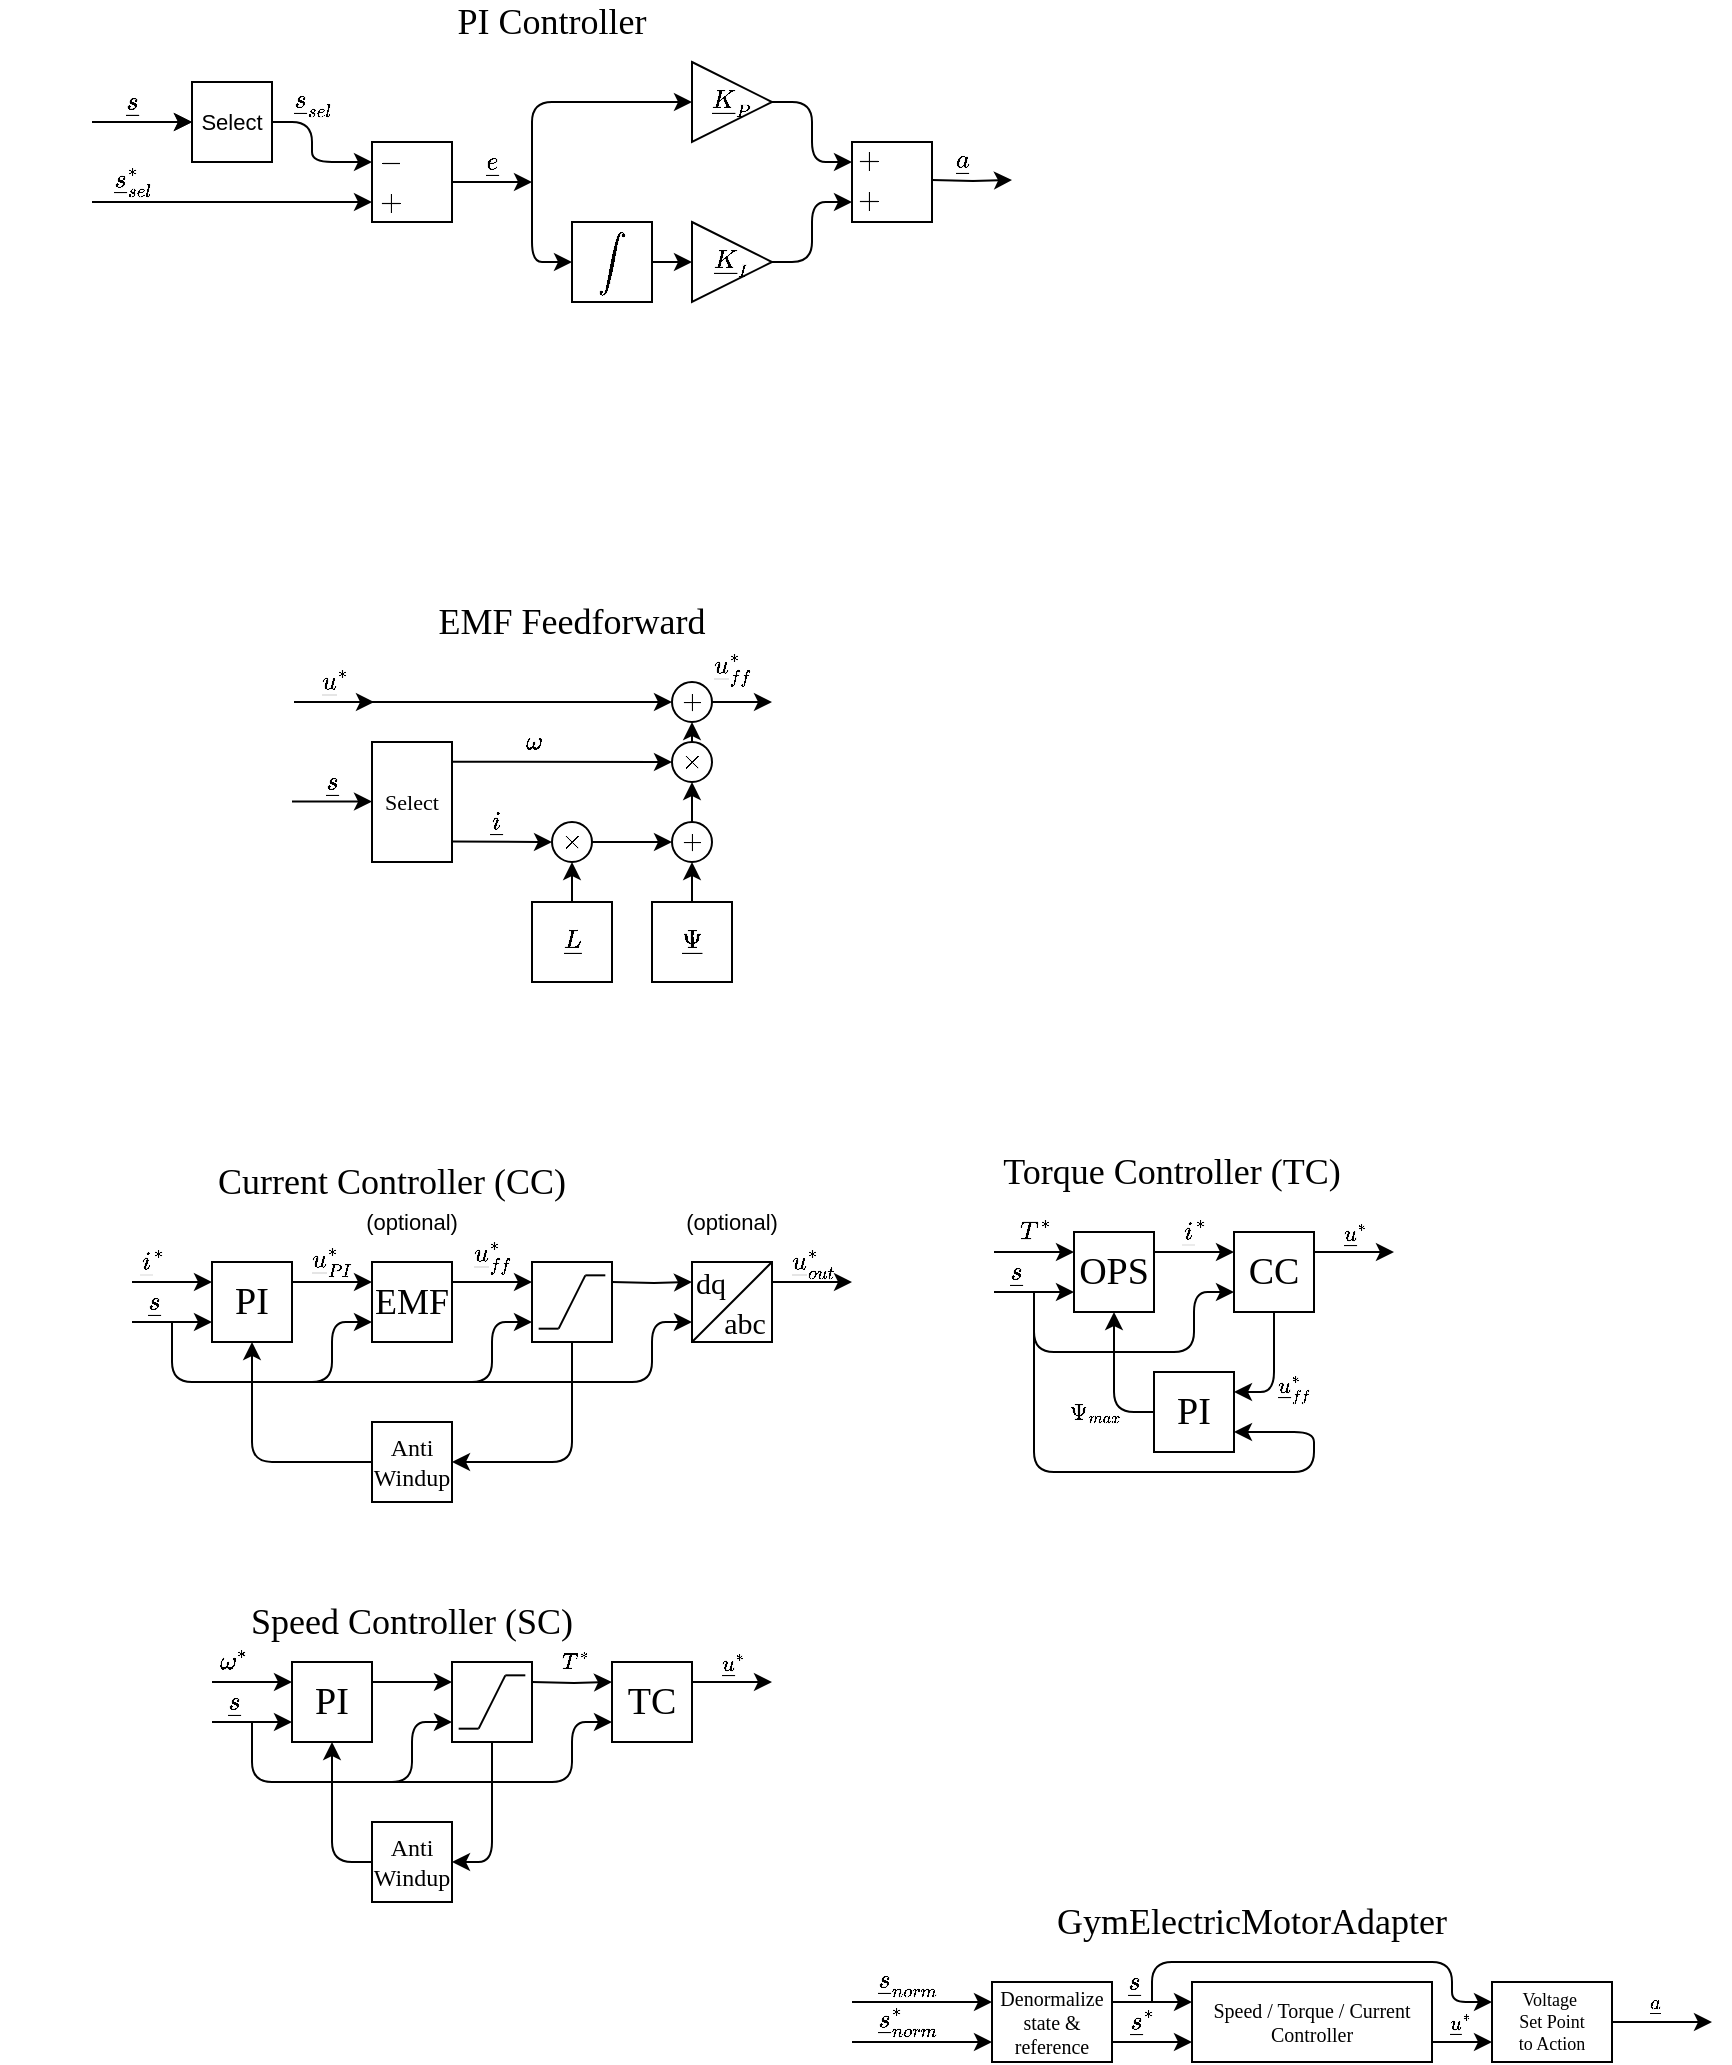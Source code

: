 <mxfile version="14.9.6" type="device"><diagram id="6Mgs3Ru2CiZi36AC6PC4" name="Page-1"><mxGraphModel dx="1422" dy="822" grid="1" gridSize="10" guides="1" tooltips="1" connect="1" arrows="1" fold="1" page="1" pageScale="1" pageWidth="827" pageHeight="1169" math="1" shadow="0"><root><mxCell id="0"/><mxCell id="1" parent="0"/><mxCell id="leLR0lsyhlYbRYOuo3cW-2" value="&lt;div&gt;$$\underline{s}^*_{sel}$$&lt;/div&gt;" style="endArrow=classic;html=1;fontStyle=3;labelBackgroundColor=none;entryX=0;entryY=0.75;entryDx=0;entryDy=0;" parent="1" target="leLR0lsyhlYbRYOuo3cW-4" edge="1"><mxGeometry x="-0.714" y="10" width="50" height="50" relative="1" as="geometry"><mxPoint x="60" y="110" as="sourcePoint"/><mxPoint x="200" y="112" as="targetPoint"/><mxPoint as="offset"/></mxGeometry></mxCell><mxCell id="leLR0lsyhlYbRYOuo3cW-3" value="&lt;div&gt;$$\underline{s}_{sel}$$&lt;/div&gt;" style="endArrow=classic;html=1;fontStyle=0;labelBackgroundColor=none;exitX=1;exitY=0.5;exitDx=0;exitDy=0;entryX=0;entryY=0.25;entryDx=0;entryDy=0;" parent="1" source="leLR0lsyhlYbRYOuo3cW-85" target="leLR0lsyhlYbRYOuo3cW-4" edge="1"><mxGeometry x="-0.429" y="-10" width="50" height="50" relative="1" as="geometry"><mxPoint x="160" y="87" as="sourcePoint"/><mxPoint x="200" y="87" as="targetPoint"/><Array as="points"><mxPoint x="170" y="70"/><mxPoint x="170" y="90"/></Array><mxPoint x="10" y="-10" as="offset"/></mxGeometry></mxCell><mxCell id="leLR0lsyhlYbRYOuo3cW-4" value="" style="rounded=0;whiteSpace=wrap;html=1;" parent="1" vertex="1"><mxGeometry x="200" y="80" width="40" height="40" as="geometry"/></mxCell><mxCell id="leLR0lsyhlYbRYOuo3cW-5" value="$$-$$" style="text;html=1;strokeColor=none;fillColor=none;align=center;verticalAlign=middle;whiteSpace=wrap;rounded=0;" parent="1" vertex="1"><mxGeometry x="190" y="80" width="40" height="20" as="geometry"/></mxCell><mxCell id="leLR0lsyhlYbRYOuo3cW-6" value="$$+$$" style="text;html=1;strokeColor=none;fillColor=none;align=center;verticalAlign=middle;whiteSpace=wrap;rounded=0;" parent="1" vertex="1"><mxGeometry x="190" y="100" width="40" height="20" as="geometry"/></mxCell><mxCell id="leLR0lsyhlYbRYOuo3cW-8" value="$$\underline{e}$$" style="endArrow=classic;html=1;exitX=1;exitY=0.5;exitDx=0;exitDy=0;fontStyle=1;labelBackgroundColor=none;" parent="1" source="leLR0lsyhlYbRYOuo3cW-4" edge="1"><mxGeometry y="10" width="50" height="50" relative="1" as="geometry"><mxPoint x="260" y="110" as="sourcePoint"/><mxPoint x="280" y="100" as="targetPoint"/><mxPoint as="offset"/></mxGeometry></mxCell><mxCell id="leLR0lsyhlYbRYOuo3cW-9" value="" style="endArrow=classic;html=1;" parent="1" edge="1"><mxGeometry width="50" height="50" relative="1" as="geometry"><mxPoint x="280" y="100" as="sourcePoint"/><mxPoint x="360" y="60" as="targetPoint"/><Array as="points"><mxPoint x="280" y="60"/></Array></mxGeometry></mxCell><mxCell id="leLR0lsyhlYbRYOuo3cW-10" value="" style="endArrow=classic;html=1;" parent="1" edge="1"><mxGeometry width="50" height="50" relative="1" as="geometry"><mxPoint x="280" y="100" as="sourcePoint"/><mxPoint x="300" y="140" as="targetPoint"/><Array as="points"><mxPoint x="280" y="140"/><mxPoint x="290" y="140"/><mxPoint x="300" y="140"/></Array></mxGeometry></mxCell><mxCell id="leLR0lsyhlYbRYOuo3cW-20" style="edgeStyle=orthogonalEdgeStyle;rounded=0;orthogonalLoop=1;jettySize=auto;html=1;exitX=1;exitY=0.5;exitDx=0;exitDy=0;entryX=0;entryY=0.5;entryDx=0;entryDy=0;" parent="1" source="leLR0lsyhlYbRYOuo3cW-12" edge="1"><mxGeometry relative="1" as="geometry"><mxPoint x="360" y="140" as="targetPoint"/></mxGeometry></mxCell><mxCell id="leLR0lsyhlYbRYOuo3cW-12" value="$$\int$$" style="rounded=0;whiteSpace=wrap;html=1;" parent="1" vertex="1"><mxGeometry x="300" y="120" width="40" height="40" as="geometry"/></mxCell><mxCell id="leLR0lsyhlYbRYOuo3cW-21" value="" style="rounded=0;whiteSpace=wrap;html=1;" parent="1" vertex="1"><mxGeometry x="440" y="80" width="40" height="40" as="geometry"/></mxCell><mxCell id="leLR0lsyhlYbRYOuo3cW-24" value="$$\underline{K}_P$$" style="triangle;whiteSpace=wrap;html=1;fontSize=11;" parent="1" vertex="1"><mxGeometry x="360" y="40" width="40" height="40" as="geometry"/></mxCell><mxCell id="leLR0lsyhlYbRYOuo3cW-25" value="$$\underline{K}_I$$" style="triangle;whiteSpace=wrap;html=1;fontSize=11;" parent="1" vertex="1"><mxGeometry x="360" y="120" width="40" height="40" as="geometry"/></mxCell><mxCell id="leLR0lsyhlYbRYOuo3cW-26" value="" style="endArrow=classic;html=1;entryX=0;entryY=0.75;entryDx=0;entryDy=0;exitX=1;exitY=0.5;exitDx=0;exitDy=0;" parent="1" source="leLR0lsyhlYbRYOuo3cW-25" target="leLR0lsyhlYbRYOuo3cW-21" edge="1"><mxGeometry width="50" height="50" relative="1" as="geometry"><mxPoint x="410" y="160" as="sourcePoint"/><mxPoint x="430" y="120" as="targetPoint"/><Array as="points"><mxPoint x="420" y="140"/><mxPoint x="420" y="110"/></Array></mxGeometry></mxCell><mxCell id="leLR0lsyhlYbRYOuo3cW-27" value="" style="endArrow=classic;html=1;exitX=1;exitY=0.5;exitDx=0;exitDy=0;entryX=0;entryY=0.25;entryDx=0;entryDy=0;" parent="1" source="leLR0lsyhlYbRYOuo3cW-24" target="leLR0lsyhlYbRYOuo3cW-21" edge="1"><mxGeometry width="50" height="50" relative="1" as="geometry"><mxPoint x="270" y="260" as="sourcePoint"/><mxPoint x="430" y="80" as="targetPoint"/><Array as="points"><mxPoint x="420" y="60"/><mxPoint x="420" y="90"/></Array></mxGeometry></mxCell><mxCell id="leLR0lsyhlYbRYOuo3cW-28" value="$$+$$" style="text;html=1;strokeColor=none;fillColor=none;align=center;verticalAlign=middle;whiteSpace=wrap;rounded=0;" parent="1" vertex="1"><mxGeometry x="429" y="99" width="40" height="20" as="geometry"/></mxCell><mxCell id="leLR0lsyhlYbRYOuo3cW-29" value="$$+$$" style="text;html=1;strokeColor=none;fillColor=none;align=center;verticalAlign=middle;whiteSpace=wrap;rounded=0;" parent="1" vertex="1"><mxGeometry x="429" y="79" width="40" height="20" as="geometry"/></mxCell><mxCell id="leLR0lsyhlYbRYOuo3cW-43" style="edgeStyle=orthogonalEdgeStyle;rounded=0;orthogonalLoop=1;jettySize=auto;html=1;exitX=1;exitY=0.5;exitDx=0;exitDy=0;" parent="1" edge="1"><mxGeometry relative="1" as="geometry"><mxPoint x="520" y="99" as="targetPoint"/><mxPoint x="480" y="99" as="sourcePoint"/></mxGeometry></mxCell><mxCell id="leLR0lsyhlYbRYOuo3cW-44" value="$$\underline{a}$$" style="edgeLabel;html=1;align=center;verticalAlign=middle;resizable=0;points=[];labelBackgroundColor=none;" parent="leLR0lsyhlYbRYOuo3cW-43" vertex="1" connectable="0"><mxGeometry x="-0.29" relative="1" as="geometry"><mxPoint y="-11" as="offset"/></mxGeometry></mxCell><mxCell id="leLR0lsyhlYbRYOuo3cW-50" value="$$\underline{u}^*$$" style="endArrow=classic;html=1;fontSize=11;labelBackgroundColor=none;" parent="1" edge="1"><mxGeometry y="10" width="50" height="50" relative="1" as="geometry"><mxPoint x="161" y="360" as="sourcePoint"/><mxPoint x="201" y="360" as="targetPoint"/><mxPoint as="offset"/></mxGeometry></mxCell><mxCell id="leLR0lsyhlYbRYOuo3cW-51" value="" style="endArrow=classic;html=1;fontSize=11;" parent="1" edge="1"><mxGeometry width="50" height="50" relative="1" as="geometry"><mxPoint x="160" y="409.8" as="sourcePoint"/><mxPoint x="200" y="409.8" as="targetPoint"/></mxGeometry></mxCell><mxCell id="leLR0lsyhlYbRYOuo3cW-52" value="$$\underline{s}$$" style="edgeLabel;html=1;align=center;verticalAlign=middle;resizable=0;points=[];fontSize=11;labelBackgroundColor=none;" parent="leLR0lsyhlYbRYOuo3cW-51" vertex="1" connectable="0"><mxGeometry x="-0.517" y="-1" relative="1" as="geometry"><mxPoint x="10" y="-11" as="offset"/></mxGeometry></mxCell><mxCell id="leLR0lsyhlYbRYOuo3cW-54" value="Select" style="rounded=0;whiteSpace=wrap;html=1;fontSize=11;fontFamily=Times New Roman;" parent="1" vertex="1"><mxGeometry x="200" y="380" width="40" height="60" as="geometry"/></mxCell><mxCell id="leLR0lsyhlYbRYOuo3cW-55" value="" style="endArrow=classic;html=1;fontSize=11;exitX=1.011;exitY=0.164;exitDx=0;exitDy=0;exitPerimeter=0;entryX=0;entryY=0.5;entryDx=0;entryDy=0;" parent="1" source="leLR0lsyhlYbRYOuo3cW-54" target="leLR0lsyhlYbRYOuo3cW-59" edge="1"><mxGeometry width="50" height="50" relative="1" as="geometry"><mxPoint x="290" y="420" as="sourcePoint"/><mxPoint x="340" y="390" as="targetPoint"/></mxGeometry></mxCell><mxCell id="leLR0lsyhlYbRYOuo3cW-56" value="$$\omega$$" style="edgeLabel;html=1;align=center;verticalAlign=middle;resizable=0;points=[];fontSize=11;labelBackgroundColor=none;" parent="leLR0lsyhlYbRYOuo3cW-55" vertex="1" connectable="0"><mxGeometry x="-0.433" relative="1" as="geometry"><mxPoint x="9" y="-10" as="offset"/></mxGeometry></mxCell><mxCell id="leLR0lsyhlYbRYOuo3cW-57" value="" style="endArrow=classic;html=1;fontSize=11;exitX=0.999;exitY=0.829;exitDx=0;exitDy=0;exitPerimeter=0;entryX=0;entryY=0.5;entryDx=0;entryDy=0;" parent="1" source="leLR0lsyhlYbRYOuo3cW-54" target="EWs77RRhtIkbZjRrQ9hP-68" edge="1"><mxGeometry width="50" height="50" relative="1" as="geometry"><mxPoint x="270" y="480" as="sourcePoint"/><mxPoint x="280" y="430" as="targetPoint"/></mxGeometry></mxCell><mxCell id="leLR0lsyhlYbRYOuo3cW-58" value="$$\underline{i}$$" style="edgeLabel;html=1;align=center;verticalAlign=middle;resizable=0;points=[];fontSize=11;labelBackgroundColor=none;" parent="leLR0lsyhlYbRYOuo3cW-57" vertex="1" connectable="0"><mxGeometry x="-0.119" y="1" relative="1" as="geometry"><mxPoint y="-9" as="offset"/></mxGeometry></mxCell><mxCell id="leLR0lsyhlYbRYOuo3cW-68" style="edgeStyle=orthogonalEdgeStyle;rounded=0;orthogonalLoop=1;jettySize=auto;html=1;exitX=0.5;exitY=0;exitDx=0;exitDy=0;entryX=0.5;entryY=1;entryDx=0;entryDy=0;fontSize=11;" parent="1" source="leLR0lsyhlYbRYOuo3cW-59" target="leLR0lsyhlYbRYOuo3cW-67" edge="1"><mxGeometry relative="1" as="geometry"/></mxCell><mxCell id="leLR0lsyhlYbRYOuo3cW-59" value="$$\times$$" style="ellipse;whiteSpace=wrap;html=1;aspect=fixed;fontSize=11;" parent="1" vertex="1"><mxGeometry x="350" y="380" width="20" height="20" as="geometry"/></mxCell><mxCell id="leLR0lsyhlYbRYOuo3cW-62" style="edgeStyle=orthogonalEdgeStyle;rounded=0;orthogonalLoop=1;jettySize=auto;html=1;exitX=1;exitY=0.5;exitDx=0;exitDy=0;entryX=0;entryY=0.5;entryDx=0;entryDy=0;fontSize=11;" parent="1" source="EWs77RRhtIkbZjRrQ9hP-68" target="leLR0lsyhlYbRYOuo3cW-61" edge="1"><mxGeometry relative="1" as="geometry"><mxPoint x="320" y="430" as="sourcePoint"/></mxGeometry></mxCell><mxCell id="leLR0lsyhlYbRYOuo3cW-65" style="edgeStyle=orthogonalEdgeStyle;rounded=0;orthogonalLoop=1;jettySize=auto;html=1;exitX=0.5;exitY=0;exitDx=0;exitDy=0;entryX=0.5;entryY=1;entryDx=0;entryDy=0;fontSize=11;" parent="1" source="leLR0lsyhlYbRYOuo3cW-61" target="leLR0lsyhlYbRYOuo3cW-59" edge="1"><mxGeometry relative="1" as="geometry"/></mxCell><mxCell id="leLR0lsyhlYbRYOuo3cW-61" value="$$+$$" style="ellipse;whiteSpace=wrap;html=1;aspect=fixed;fontSize=11;" parent="1" vertex="1"><mxGeometry x="350" y="420" width="20" height="20" as="geometry"/></mxCell><mxCell id="leLR0lsyhlYbRYOuo3cW-64" style="edgeStyle=orthogonalEdgeStyle;rounded=0;orthogonalLoop=1;jettySize=auto;html=1;exitX=0.5;exitY=0;exitDx=0;exitDy=0;entryX=0.5;entryY=1;entryDx=0;entryDy=0;fontSize=11;" parent="1" source="leLR0lsyhlYbRYOuo3cW-63" target="leLR0lsyhlYbRYOuo3cW-61" edge="1"><mxGeometry relative="1" as="geometry"/></mxCell><mxCell id="leLR0lsyhlYbRYOuo3cW-63" value="$$\underline{\Psi}$$" style="rounded=0;whiteSpace=wrap;html=1;fontSize=11;" parent="1" vertex="1"><mxGeometry x="340" y="460" width="40" height="40" as="geometry"/></mxCell><mxCell id="leLR0lsyhlYbRYOuo3cW-66" value="" style="endArrow=classic;html=1;fontSize=11;" parent="1" edge="1"><mxGeometry width="50" height="50" relative="1" as="geometry"><mxPoint x="200" y="360" as="sourcePoint"/><mxPoint x="350" y="360" as="targetPoint"/></mxGeometry></mxCell><mxCell id="leLR0lsyhlYbRYOuo3cW-67" value="$$+$$" style="ellipse;whiteSpace=wrap;html=1;aspect=fixed;fontSize=11;" parent="1" vertex="1"><mxGeometry x="350" y="350" width="20" height="20" as="geometry"/></mxCell><mxCell id="leLR0lsyhlYbRYOuo3cW-84" value="&#10;$$\underline{u}^*_{ff}$$&#10;&#10;" style="edgeStyle=orthogonalEdgeStyle;rounded=0;orthogonalLoop=1;jettySize=auto;html=1;exitX=1;exitY=0.5;exitDx=0;exitDy=0;fontSize=11;labelBackgroundColor=none;" parent="1" source="leLR0lsyhlYbRYOuo3cW-67" edge="1"><mxGeometry x="-0.333" y="10" relative="1" as="geometry"><mxPoint x="400" y="360" as="targetPoint"/><mxPoint as="offset"/><mxPoint x="440" y="360" as="sourcePoint"/></mxGeometry></mxCell><mxCell id="leLR0lsyhlYbRYOuo3cW-85" value="Select" style="rounded=0;whiteSpace=wrap;html=1;labelBackgroundColor=none;fontSize=11;" parent="1" vertex="1"><mxGeometry x="110" y="50" width="40" height="40" as="geometry"/></mxCell><mxCell id="leLR0lsyhlYbRYOuo3cW-86" value="" style="endArrow=classic;html=1;labelBackgroundColor=none;fontSize=11;entryX=0;entryY=0.5;entryDx=0;entryDy=0;" parent="1" target="leLR0lsyhlYbRYOuo3cW-85" edge="1"><mxGeometry width="50" height="50" relative="1" as="geometry"><mxPoint x="60" y="70" as="sourcePoint"/><mxPoint x="100" y="80" as="targetPoint"/></mxGeometry></mxCell><mxCell id="leLR0lsyhlYbRYOuo3cW-88" value="$$\underline{s}$$" style="edgeLabel;html=1;align=center;verticalAlign=middle;resizable=0;points=[];fontSize=11;labelBackgroundColor=none;" parent="leLR0lsyhlYbRYOuo3cW-86" vertex="1" connectable="0"><mxGeometry x="-0.196" relative="1" as="geometry"><mxPoint y="-10" as="offset"/></mxGeometry></mxCell><mxCell id="leLR0lsyhlYbRYOuo3cW-89" value="&lt;font style=&quot;font-size: 19px;&quot; face=&quot;Times New Roman&quot;&gt;PI&lt;/font&gt;" style="rounded=0;whiteSpace=wrap;html=1;labelBackgroundColor=none;fontSize=19;" parent="1" vertex="1"><mxGeometry x="120" y="640" width="40" height="40" as="geometry"/></mxCell><mxCell id="leLR0lsyhlYbRYOuo3cW-90" value="" style="endArrow=classic;html=1;labelBackgroundColor=none;fontSize=11;entryX=0;entryY=0.75;entryDx=0;entryDy=0;" parent="1" target="leLR0lsyhlYbRYOuo3cW-89" edge="1"><mxGeometry width="50" height="50" relative="1" as="geometry"><mxPoint x="80" y="670" as="sourcePoint"/><mxPoint x="80" y="660" as="targetPoint"/></mxGeometry></mxCell><mxCell id="leLR0lsyhlYbRYOuo3cW-91" value="$$\underline{s}$$" style="edgeLabel;html=1;align=center;verticalAlign=middle;resizable=0;points=[];fontSize=11;labelBackgroundColor=none;" parent="leLR0lsyhlYbRYOuo3cW-90" vertex="1" connectable="0"><mxGeometry x="-0.418" relative="1" as="geometry"><mxPoint x="-1" y="-10" as="offset"/></mxGeometry></mxCell><mxCell id="leLR0lsyhlYbRYOuo3cW-92" value="$$\underline{i}^*$$" style="endArrow=classic;html=1;labelBackgroundColor=none;fontSize=11;entryX=0;entryY=0.25;entryDx=0;entryDy=0;" parent="1" edge="1"><mxGeometry x="-0.5" y="10" width="50" height="50" relative="1" as="geometry"><mxPoint x="80" y="650" as="sourcePoint"/><mxPoint x="120" y="650" as="targetPoint"/><mxPoint as="offset"/></mxGeometry></mxCell><mxCell id="leLR0lsyhlYbRYOuo3cW-105" value="$$\underline{u}^*_{ff}$$" style="edgeStyle=orthogonalEdgeStyle;rounded=0;orthogonalLoop=1;jettySize=auto;html=1;exitX=1;exitY=0.25;exitDx=0;exitDy=0;labelBackgroundColor=none;fontSize=11;verticalAlign=middle;spacingBottom=6;" parent="1" source="leLR0lsyhlYbRYOuo3cW-94" edge="1"><mxGeometry y="10" relative="1" as="geometry"><mxPoint as="offset"/><mxPoint x="280" y="650" as="targetPoint"/></mxGeometry></mxCell><mxCell id="leLR0lsyhlYbRYOuo3cW-94" value="&lt;div&gt;&lt;font style=&quot;font-size: 18px&quot; face=&quot;Times New Roman&quot;&gt;EMF&lt;/font&gt;&lt;/div&gt;" style="rounded=0;whiteSpace=wrap;html=1;labelBackgroundColor=none;fontSize=19;" parent="1" vertex="1"><mxGeometry x="200" y="640" width="40" height="40" as="geometry"/></mxCell><mxCell id="leLR0lsyhlYbRYOuo3cW-95" value="" style="endArrow=classic;html=1;labelBackgroundColor=none;fontSize=11;exitX=1;exitY=0.25;exitDx=0;exitDy=0;entryX=0;entryY=0.25;entryDx=0;entryDy=0;" parent="1" source="leLR0lsyhlYbRYOuo3cW-89" target="leLR0lsyhlYbRYOuo3cW-94" edge="1"><mxGeometry width="50" height="50" relative="1" as="geometry"><mxPoint x="160" y="750" as="sourcePoint"/><mxPoint x="210" y="700" as="targetPoint"/></mxGeometry></mxCell><mxCell id="leLR0lsyhlYbRYOuo3cW-96" value="$$\underline{u}^*_{PI}$$" style="edgeLabel;html=1;align=center;verticalAlign=middle;resizable=0;points=[];fontSize=11;labelBackgroundColor=none;" parent="leLR0lsyhlYbRYOuo3cW-95" vertex="1" connectable="0"><mxGeometry x="-0.379" y="-2" relative="1" as="geometry"><mxPoint x="7" y="-12" as="offset"/></mxGeometry></mxCell><mxCell id="leLR0lsyhlYbRYOuo3cW-97" value="" style="endArrow=classic;html=1;labelBackgroundColor=none;fontSize=11;" parent="1" edge="1"><mxGeometry width="50" height="50" relative="1" as="geometry"><mxPoint x="100" y="670" as="sourcePoint"/><mxPoint x="200" y="670" as="targetPoint"/><Array as="points"><mxPoint x="100" y="700"/><mxPoint x="180" y="700"/><mxPoint x="180" y="670"/></Array></mxGeometry></mxCell><mxCell id="leLR0lsyhlYbRYOuo3cW-103" value="" style="group;fontSize=10;" parent="1" vertex="1" connectable="0"><mxGeometry x="360" y="640" width="40" height="40" as="geometry"/></mxCell><mxCell id="leLR0lsyhlYbRYOuo3cW-99" value="" style="rounded=0;whiteSpace=wrap;html=1;labelBackgroundColor=none;fontSize=11;" parent="leLR0lsyhlYbRYOuo3cW-103" vertex="1"><mxGeometry width="40" height="40" as="geometry"/></mxCell><mxCell id="leLR0lsyhlYbRYOuo3cW-100" value="" style="endArrow=none;html=1;labelBackgroundColor=none;fontSize=11;entryX=1;entryY=0;entryDx=0;entryDy=0;exitX=0;exitY=1;exitDx=0;exitDy=0;" parent="leLR0lsyhlYbRYOuo3cW-103" source="leLR0lsyhlYbRYOuo3cW-99" target="leLR0lsyhlYbRYOuo3cW-99" edge="1"><mxGeometry width="50" height="50" relative="1" as="geometry"><mxPoint x="-36.667" y="60" as="sourcePoint"/><mxPoint x="-20" y="43.333" as="targetPoint"/></mxGeometry></mxCell><mxCell id="leLR0lsyhlYbRYOuo3cW-101" value="&lt;font style=&quot;font-size: 15px;&quot; face=&quot;Times New Roman&quot;&gt;dq&lt;/font&gt;" style="text;html=1;strokeColor=none;fillColor=none;align=center;verticalAlign=middle;whiteSpace=wrap;rounded=0;labelBackgroundColor=none;fontSize=15;" parent="leLR0lsyhlYbRYOuo3cW-103" vertex="1"><mxGeometry x="3.333" y="6.667" width="13.333" height="6.667" as="geometry"/></mxCell><mxCell id="leLR0lsyhlYbRYOuo3cW-102" value="&lt;font style=&quot;font-size: 15px;&quot; face=&quot;Times New Roman&quot;&gt;abc&lt;/font&gt;" style="text;html=1;strokeColor=none;fillColor=none;align=center;verticalAlign=middle;whiteSpace=wrap;rounded=0;labelBackgroundColor=none;fontSize=15;" parent="leLR0lsyhlYbRYOuo3cW-103" vertex="1"><mxGeometry x="20" y="26.667" width="13.333" height="6.667" as="geometry"/></mxCell><mxCell id="leLR0lsyhlYbRYOuo3cW-104" value="" style="endArrow=classic;html=1;labelBackgroundColor=none;fontSize=15;" parent="1" edge="1"><mxGeometry width="50" height="50" relative="1" as="geometry"><mxPoint x="170" y="700" as="sourcePoint"/><mxPoint x="280" y="670" as="targetPoint"/><Array as="points"><mxPoint x="260" y="700"/><mxPoint x="260" y="670"/></Array></mxGeometry></mxCell><mxCell id="leLR0lsyhlYbRYOuo3cW-106" value="(optional)" style="text;html=1;strokeColor=none;fillColor=none;align=center;verticalAlign=middle;whiteSpace=wrap;rounded=0;labelBackgroundColor=none;fontSize=11;" parent="1" vertex="1"><mxGeometry x="200" y="610" width="40" height="20" as="geometry"/></mxCell><mxCell id="leLR0lsyhlYbRYOuo3cW-107" value="(optional)" style="text;html=1;strokeColor=none;fillColor=none;align=center;verticalAlign=middle;whiteSpace=wrap;rounded=0;labelBackgroundColor=none;fontSize=11;" parent="1" vertex="1"><mxGeometry x="360" y="610" width="40" height="20" as="geometry"/></mxCell><mxCell id="leLR0lsyhlYbRYOuo3cW-109" value="$$\underline{u}^*_{out}$$" style="edgeStyle=orthogonalEdgeStyle;rounded=0;orthogonalLoop=1;jettySize=auto;html=1;exitX=1;exitY=0.25;exitDx=0;exitDy=0;labelBackgroundColor=none;fontSize=11;" parent="1" source="leLR0lsyhlYbRYOuo3cW-99" edge="1"><mxGeometry x="0.005" y="10" relative="1" as="geometry"><mxPoint x="440" y="650" as="targetPoint"/><mxPoint as="offset"/></mxGeometry></mxCell><mxCell id="O7JT23VNYmGVTCeWNoMo-7" value="$$\underline{i}^*$$" style="edgeStyle=orthogonalEdgeStyle;rounded=0;orthogonalLoop=1;jettySize=auto;html=1;exitX=1;exitY=0.25;exitDx=0;exitDy=0;entryX=0;entryY=0.25;entryDx=0;entryDy=0;labelBackgroundColor=none;" parent="1" source="O7JT23VNYmGVTCeWNoMo-1" target="O7JT23VNYmGVTCeWNoMo-5" edge="1"><mxGeometry y="10" relative="1" as="geometry"><mxPoint as="offset"/></mxGeometry></mxCell><mxCell id="O7JT23VNYmGVTCeWNoMo-1" value="&lt;font face=&quot;Times New Roman&quot;&gt;OPS&lt;/font&gt;" style="rounded=0;whiteSpace=wrap;html=1;labelBackgroundColor=none;fontSize=19;" parent="1" vertex="1"><mxGeometry x="551" y="625" width="40" height="40" as="geometry"/></mxCell><mxCell id="O7JT23VNYmGVTCeWNoMo-2" value="$$T^*$$" style="endArrow=classic;html=1;labelBackgroundColor=none;" parent="1" edge="1"><mxGeometry y="10" width="50" height="50" relative="1" as="geometry"><mxPoint x="511" y="635" as="sourcePoint"/><mxPoint x="551" y="635" as="targetPoint"/><mxPoint as="offset"/></mxGeometry></mxCell><mxCell id="O7JT23VNYmGVTCeWNoMo-3" value="" style="endArrow=classic;html=1;labelBackgroundColor=none;fontSize=11;entryX=0;entryY=0.75;entryDx=0;entryDy=0;" parent="1" edge="1"><mxGeometry width="50" height="50" relative="1" as="geometry"><mxPoint x="511" y="655" as="sourcePoint"/><mxPoint x="551" y="655" as="targetPoint"/></mxGeometry></mxCell><mxCell id="O7JT23VNYmGVTCeWNoMo-4" value="$$\underline{s}$$" style="edgeLabel;html=1;align=center;verticalAlign=middle;resizable=0;points=[];fontSize=11;labelBackgroundColor=none;" parent="O7JT23VNYmGVTCeWNoMo-3" vertex="1" connectable="0"><mxGeometry x="-0.418" relative="1" as="geometry"><mxPoint x="-1" y="-10" as="offset"/></mxGeometry></mxCell><mxCell id="O7JT23VNYmGVTCeWNoMo-8" value="$$\underline{u}^*$$" style="edgeStyle=orthogonalEdgeStyle;rounded=0;orthogonalLoop=1;jettySize=auto;html=1;exitX=1;exitY=0.25;exitDx=0;exitDy=0;labelBackgroundColor=none;fontFamily=Times New Roman;fontSize=11;" parent="1" source="O7JT23VNYmGVTCeWNoMo-5" edge="1"><mxGeometry y="10" relative="1" as="geometry"><mxPoint x="711" y="635" as="targetPoint"/><mxPoint as="offset"/></mxGeometry></mxCell><mxCell id="O7JT23VNYmGVTCeWNoMo-5" value="CC" style="rounded=0;whiteSpace=wrap;html=1;fontFamily=Times New Roman;fontSize=19;" parent="1" vertex="1"><mxGeometry x="631" y="625" width="40" height="40" as="geometry"/></mxCell><mxCell id="O7JT23VNYmGVTCeWNoMo-6" value="" style="endArrow=classic;html=1;labelBackgroundColor=none;entryX=0;entryY=0.75;entryDx=0;entryDy=0;" parent="1" target="O7JT23VNYmGVTCeWNoMo-5" edge="1"><mxGeometry width="50" height="50" relative="1" as="geometry"><mxPoint x="531" y="655" as="sourcePoint"/><mxPoint x="521" y="785" as="targetPoint"/><Array as="points"><mxPoint x="531" y="685"/><mxPoint x="611" y="685"/><mxPoint x="611" y="655"/></Array></mxGeometry></mxCell><mxCell id="O7JT23VNYmGVTCeWNoMo-9" value="PI" style="rounded=0;whiteSpace=wrap;html=1;fontFamily=Times New Roman;fontSize=19;" parent="1" vertex="1"><mxGeometry x="591" y="695" width="40" height="40" as="geometry"/></mxCell><mxCell id="O7JT23VNYmGVTCeWNoMo-11" value="$$\underline{u}^*_{ff}$$" style="endArrow=classic;html=1;labelBackgroundColor=none;fontFamily=Times New Roman;fontSize=11;entryX=1;entryY=0.25;entryDx=0;entryDy=0;exitX=0.5;exitY=1;exitDx=0;exitDy=0;" parent="1" source="O7JT23VNYmGVTCeWNoMo-5" target="O7JT23VNYmGVTCeWNoMo-9" edge="1"><mxGeometry x="0.25" y="10" width="50" height="50" relative="1" as="geometry"><mxPoint x="581" y="755" as="sourcePoint"/><mxPoint x="631" y="705" as="targetPoint"/><Array as="points"><mxPoint x="651" y="705"/></Array><mxPoint as="offset"/></mxGeometry></mxCell><mxCell id="O7JT23VNYmGVTCeWNoMo-12" value="$$\Psi_{max}$$" style="endArrow=classic;html=1;labelBackgroundColor=none;fontFamily=Times New Roman;fontSize=11;exitX=0;exitY=0.5;exitDx=0;exitDy=0;entryX=0.5;entryY=1;entryDx=0;entryDy=0;" parent="1" source="O7JT23VNYmGVTCeWNoMo-9" target="O7JT23VNYmGVTCeWNoMo-1" edge="1"><mxGeometry x="-0.429" y="10" width="50" height="50" relative="1" as="geometry"><mxPoint x="491" y="605" as="sourcePoint"/><mxPoint x="541" y="555" as="targetPoint"/><Array as="points"><mxPoint x="571" y="715"/></Array><mxPoint as="offset"/></mxGeometry></mxCell><mxCell id="O7JT23VNYmGVTCeWNoMo-13" value="" style="endArrow=classic;html=1;labelBackgroundColor=none;fontFamily=Times New Roman;fontSize=19;entryX=1;entryY=0.75;entryDx=0;entryDy=0;" parent="1" target="O7JT23VNYmGVTCeWNoMo-9" edge="1"><mxGeometry width="50" height="50" relative="1" as="geometry"><mxPoint x="531" y="675" as="sourcePoint"/><mxPoint x="681" y="707" as="targetPoint"/><Array as="points"><mxPoint x="531" y="745"/><mxPoint x="671" y="745"/><mxPoint x="671" y="725"/></Array></mxGeometry></mxCell><mxCell id="O7JT23VNYmGVTCeWNoMo-22" value="$$T^*$$" style="edgeStyle=orthogonalEdgeStyle;rounded=0;orthogonalLoop=1;jettySize=auto;html=1;exitX=1;exitY=0.25;exitDx=0;exitDy=0;entryX=0;entryY=0.25;entryDx=0;entryDy=0;labelBackgroundColor=none;fontFamily=Times New Roman;fontSize=11;" parent="1" target="O7JT23VNYmGVTCeWNoMo-21" edge="1"><mxGeometry y="10" relative="1" as="geometry"><mxPoint as="offset"/><mxPoint x="280" y="850" as="sourcePoint"/></mxGeometry></mxCell><mxCell id="DpK3k95sqhHJHEVYvenA-26" style="edgeStyle=orthogonalEdgeStyle;rounded=0;orthogonalLoop=1;jettySize=auto;html=1;exitX=1;exitY=0.25;exitDx=0;exitDy=0;entryX=0;entryY=0.25;entryDx=0;entryDy=0;fontFamily=Times New Roman;fontSize=12;" parent="1" source="O7JT23VNYmGVTCeWNoMo-15" target="DpK3k95sqhHJHEVYvenA-19" edge="1"><mxGeometry relative="1" as="geometry"/></mxCell><mxCell id="O7JT23VNYmGVTCeWNoMo-15" value="&lt;font style=&quot;font-size: 19px;&quot; face=&quot;Times New Roman&quot;&gt;PI&lt;/font&gt;" style="rounded=0;whiteSpace=wrap;html=1;labelBackgroundColor=none;fontSize=19;" parent="1" vertex="1"><mxGeometry x="160" y="840" width="40" height="40" as="geometry"/></mxCell><mxCell id="O7JT23VNYmGVTCeWNoMo-16" value="$$\omega^*$$" style="endArrow=classic;html=1;labelBackgroundColor=none;fontSize=11;entryX=0;entryY=0.25;entryDx=0;entryDy=0;" parent="1" target="O7JT23VNYmGVTCeWNoMo-15" edge="1"><mxGeometry x="-0.5" y="10" width="50" height="50" relative="1" as="geometry"><mxPoint x="120" y="850" as="sourcePoint"/><mxPoint x="130" y="700" as="targetPoint"/><mxPoint as="offset"/></mxGeometry></mxCell><mxCell id="O7JT23VNYmGVTCeWNoMo-18" value="" style="endArrow=classic;html=1;labelBackgroundColor=none;fontSize=11;entryX=0;entryY=0.75;entryDx=0;entryDy=0;" parent="1" target="O7JT23VNYmGVTCeWNoMo-15" edge="1"><mxGeometry width="50" height="50" relative="1" as="geometry"><mxPoint x="120" y="870" as="sourcePoint"/><mxPoint x="150" y="880" as="targetPoint"/></mxGeometry></mxCell><mxCell id="O7JT23VNYmGVTCeWNoMo-19" value="$$\underline{s}$$" style="edgeLabel;html=1;align=center;verticalAlign=middle;resizable=0;points=[];fontSize=11;labelBackgroundColor=none;" parent="O7JT23VNYmGVTCeWNoMo-18" vertex="1" connectable="0"><mxGeometry x="-0.418" relative="1" as="geometry"><mxPoint x="-1" y="-10" as="offset"/></mxGeometry></mxCell><mxCell id="O7JT23VNYmGVTCeWNoMo-21" value="TC" style="rounded=0;whiteSpace=wrap;html=1;labelBackgroundColor=none;fontSize=19;fontFamily=Times New Roman;" parent="1" vertex="1"><mxGeometry x="320" y="840" width="40" height="40" as="geometry"/></mxCell><mxCell id="O7JT23VNYmGVTCeWNoMo-23" value="" style="endArrow=classic;html=1;labelBackgroundColor=none;fontFamily=Times New Roman;fontSize=11;entryX=0;entryY=0.75;entryDx=0;entryDy=0;" parent="1" target="O7JT23VNYmGVTCeWNoMo-21" edge="1"><mxGeometry width="50" height="50" relative="1" as="geometry"><mxPoint x="140" y="870" as="sourcePoint"/><mxPoint x="220" y="910" as="targetPoint"/><Array as="points"><mxPoint x="140" y="900"/><mxPoint x="300" y="900"/><mxPoint x="300" y="870"/></Array></mxGeometry></mxCell><mxCell id="O7JT23VNYmGVTCeWNoMo-24" value="$$\underline{u}^*$$" style="edgeStyle=orthogonalEdgeStyle;rounded=0;orthogonalLoop=1;jettySize=auto;html=1;labelBackgroundColor=none;fontFamily=Times New Roman;fontSize=11;exitX=1;exitY=0.25;exitDx=0;exitDy=0;" parent="1" source="O7JT23VNYmGVTCeWNoMo-21" edge="1"><mxGeometry y="10" relative="1" as="geometry"><mxPoint x="400" y="850" as="targetPoint"/><mxPoint x="460" y="840" as="sourcePoint"/><mxPoint as="offset"/></mxGeometry></mxCell><mxCell id="EWs77RRhtIkbZjRrQ9hP-21" value="&lt;div style=&quot;font-size: 10px;&quot;&gt;Denormalize&lt;/div&gt;&lt;div style=&quot;font-size: 10px;&quot;&gt;state &amp;amp;&lt;/div&gt;&lt;div style=&quot;font-size: 10px;&quot;&gt; reference&lt;br style=&quot;font-size: 10px;&quot;&gt;&lt;/div&gt;" style="rounded=0;whiteSpace=wrap;html=1;labelBackgroundColor=none;fontFamily=Times New Roman;fontSize=10;align=center;verticalAlign=middle;" parent="1" vertex="1"><mxGeometry x="510" y="1000" width="60" height="40" as="geometry"/></mxCell><mxCell id="EWs77RRhtIkbZjRrQ9hP-33" style="edgeStyle=orthogonalEdgeStyle;rounded=0;orthogonalLoop=1;jettySize=auto;html=1;exitX=1;exitY=0.5;exitDx=0;exitDy=0;fontFamily=Times New Roman;fontSize=10;" parent="1" source="EWs77RRhtIkbZjRrQ9hP-22" edge="1"><mxGeometry relative="1" as="geometry"><mxPoint x="870" y="1020" as="targetPoint"/></mxGeometry></mxCell><mxCell id="EWs77RRhtIkbZjRrQ9hP-58" value="$$\underline{a}$$" style="edgeLabel;html=1;align=center;verticalAlign=middle;resizable=0;points=[];fontSize=10;fontFamily=Times New Roman;labelBackgroundColor=none;" parent="EWs77RRhtIkbZjRrQ9hP-33" vertex="1" connectable="0"><mxGeometry x="-0.296" relative="1" as="geometry"><mxPoint x="3" y="-10" as="offset"/></mxGeometry></mxCell><mxCell id="EWs77RRhtIkbZjRrQ9hP-22" value="&lt;div style=&quot;font-size: 9px&quot;&gt;Voltage&amp;nbsp;&lt;/div&gt;&lt;div style=&quot;font-size: 9px&quot;&gt;Set Point&lt;br style=&quot;font-size: 9px&quot;&gt;&lt;/div&gt;&lt;div style=&quot;font-size: 9px&quot;&gt; to Action&lt;br style=&quot;font-size: 9px&quot;&gt;&lt;/div&gt;" style="rounded=0;whiteSpace=wrap;html=1;labelBackgroundColor=none;fontFamily=Times New Roman;fontSize=9;align=center;verticalAlign=middle;" parent="1" vertex="1"><mxGeometry x="760" y="1000" width="60" height="40" as="geometry"/></mxCell><mxCell id="EWs77RRhtIkbZjRrQ9hP-39" value="" style="endArrow=classic;html=1;labelBackgroundColor=none;fontSize=11;entryX=0;entryY=0.5;entryDx=0;entryDy=0;" parent="1" edge="1"><mxGeometry width="50" height="50" relative="1" as="geometry"><mxPoint x="60" y="70.0" as="sourcePoint"/><mxPoint x="110" y="70.0" as="targetPoint"/></mxGeometry></mxCell><mxCell id="EWs77RRhtIkbZjRrQ9hP-40" value="$$\underline{s}$$" style="edgeLabel;html=1;align=center;verticalAlign=middle;resizable=0;points=[];fontSize=11;labelBackgroundColor=none;" parent="EWs77RRhtIkbZjRrQ9hP-39" vertex="1" connectable="0"><mxGeometry x="-0.196" relative="1" as="geometry"><mxPoint y="-10" as="offset"/></mxGeometry></mxCell><mxCell id="EWs77RRhtIkbZjRrQ9hP-41" value="&lt;div&gt;$$\underline{s}^*_{norm}$$&lt;/div&gt;" style="endArrow=classic;html=1;fontStyle=3;labelBackgroundColor=none;entryX=0;entryY=0.75;entryDx=0;entryDy=0;" parent="1" target="EWs77RRhtIkbZjRrQ9hP-21" edge="1"><mxGeometry x="-0.2" y="10" width="50" height="50" relative="1" as="geometry"><mxPoint x="440" y="1030" as="sourcePoint"/><mxPoint x="510" y="1030" as="targetPoint"/><mxPoint as="offset"/></mxGeometry></mxCell><mxCell id="EWs77RRhtIkbZjRrQ9hP-42" value="" style="endArrow=classic;html=1;labelBackgroundColor=none;fontSize=11;entryX=0;entryY=0.25;entryDx=0;entryDy=0;" parent="1" target="EWs77RRhtIkbZjRrQ9hP-21" edge="1"><mxGeometry width="50" height="50" relative="1" as="geometry"><mxPoint x="440" y="1010" as="sourcePoint"/><mxPoint x="510" y="1004.66" as="targetPoint"/></mxGeometry></mxCell><mxCell id="EWs77RRhtIkbZjRrQ9hP-43" value="$$\underline{s}_{norm}$$" style="edgeLabel;html=1;align=center;verticalAlign=middle;resizable=0;points=[];fontSize=11;labelBackgroundColor=none;" parent="EWs77RRhtIkbZjRrQ9hP-42" vertex="1" connectable="0"><mxGeometry x="-0.196" relative="1" as="geometry"><mxPoint y="-10" as="offset"/></mxGeometry></mxCell><mxCell id="EWs77RRhtIkbZjRrQ9hP-54" style="edgeStyle=orthogonalEdgeStyle;rounded=0;orthogonalLoop=1;jettySize=auto;html=1;exitX=1;exitY=0.75;exitDx=0;exitDy=0;entryX=0;entryY=0.75;entryDx=0;entryDy=0;fontFamily=Times New Roman;fontSize=10;" parent="1" source="EWs77RRhtIkbZjRrQ9hP-45" target="EWs77RRhtIkbZjRrQ9hP-22" edge="1"><mxGeometry relative="1" as="geometry"/></mxCell><mxCell id="EWs77RRhtIkbZjRrQ9hP-56" value="$$\underline{u}^*$$" style="edgeLabel;html=1;align=center;verticalAlign=middle;resizable=0;points=[];fontSize=10;fontFamily=Times New Roman;labelBackgroundColor=none;" parent="EWs77RRhtIkbZjRrQ9hP-54" vertex="1" connectable="0"><mxGeometry x="-0.27" y="1" relative="1" as="geometry"><mxPoint x="3" y="-8" as="offset"/></mxGeometry></mxCell><mxCell id="EWs77RRhtIkbZjRrQ9hP-45" value="&lt;div&gt;Speed / Torque / Current Controller&lt;/div&gt;" style="rounded=0;whiteSpace=wrap;html=1;labelBackgroundColor=none;fontFamily=Times New Roman;fontSize=10;align=center;verticalAlign=middle;" parent="1" vertex="1"><mxGeometry x="610" y="1000" width="120" height="40" as="geometry"/></mxCell><mxCell id="EWs77RRhtIkbZjRrQ9hP-47" value="" style="endArrow=classic;html=1;labelBackgroundColor=none;fontSize=11;entryX=0;entryY=0.25;entryDx=0;entryDy=0;exitX=1;exitY=0.25;exitDx=0;exitDy=0;" parent="1" source="EWs77RRhtIkbZjRrQ9hP-21" target="EWs77RRhtIkbZjRrQ9hP-45" edge="1"><mxGeometry width="50" height="50" relative="1" as="geometry"><mxPoint x="570" y="1004.66" as="sourcePoint"/><mxPoint x="610" y="1004.66" as="targetPoint"/></mxGeometry></mxCell><mxCell id="EWs77RRhtIkbZjRrQ9hP-48" value="$$\underline{s}$$" style="edgeLabel;html=1;align=center;verticalAlign=middle;resizable=0;points=[];fontSize=11;labelBackgroundColor=none;" parent="EWs77RRhtIkbZjRrQ9hP-47" vertex="1" connectable="0"><mxGeometry x="-0.418" relative="1" as="geometry"><mxPoint x="-1" y="-10" as="offset"/></mxGeometry></mxCell><mxCell id="EWs77RRhtIkbZjRrQ9hP-49" value="" style="endArrow=classic;html=1;labelBackgroundColor=none;fontSize=11;entryX=0;entryY=0.75;entryDx=0;entryDy=0;" parent="1" edge="1"><mxGeometry width="50" height="50" relative="1" as="geometry"><mxPoint x="570" y="1030" as="sourcePoint"/><mxPoint x="610" y="1030" as="targetPoint"/></mxGeometry></mxCell><mxCell id="EWs77RRhtIkbZjRrQ9hP-50" value="$$\underline{s}^*$$" style="edgeLabel;html=1;align=center;verticalAlign=middle;resizable=0;points=[];fontSize=11;labelBackgroundColor=none;" parent="EWs77RRhtIkbZjRrQ9hP-49" vertex="1" connectable="0"><mxGeometry x="-0.418" relative="1" as="geometry"><mxPoint x="3" y="-10" as="offset"/></mxGeometry></mxCell><mxCell id="EWs77RRhtIkbZjRrQ9hP-53" value="" style="endArrow=classic;html=1;fontFamily=Times New Roman;fontSize=10;entryX=0;entryY=0.25;entryDx=0;entryDy=0;" parent="1" target="EWs77RRhtIkbZjRrQ9hP-22" edge="1"><mxGeometry width="50" height="50" relative="1" as="geometry"><mxPoint x="590" y="1010" as="sourcePoint"/><mxPoint x="640" y="960" as="targetPoint"/><Array as="points"><mxPoint x="590" y="990"/><mxPoint x="740" y="990"/><mxPoint x="740" y="1010"/></Array></mxGeometry></mxCell><mxCell id="EWs77RRhtIkbZjRrQ9hP-59" value="&lt;div&gt;GymElectricMotorAdapter&lt;/div&gt;" style="text;html=1;strokeColor=none;fillColor=none;align=center;verticalAlign=middle;whiteSpace=wrap;rounded=0;labelBackgroundColor=none;fontFamily=Times New Roman;fontSize=18;" parent="1" vertex="1"><mxGeometry x="620" y="960" width="40" height="20" as="geometry"/></mxCell><mxCell id="EWs77RRhtIkbZjRrQ9hP-60" value="Torque Controller (TC) " style="text;html=1;strokeColor=none;fillColor=none;align=center;verticalAlign=middle;whiteSpace=wrap;rounded=0;labelBackgroundColor=none;fontFamily=Times New Roman;fontSize=18;" parent="1" vertex="1"><mxGeometry x="500" y="585" width="200" height="20" as="geometry"/></mxCell><mxCell id="EWs77RRhtIkbZjRrQ9hP-63" value="Speed Controller (SC) " style="text;html=1;strokeColor=none;fillColor=none;align=center;verticalAlign=middle;whiteSpace=wrap;rounded=0;labelBackgroundColor=none;fontFamily=Times New Roman;fontSize=18;" parent="1" vertex="1"><mxGeometry x="120" y="810" width="200" height="20" as="geometry"/></mxCell><mxCell id="EWs77RRhtIkbZjRrQ9hP-64" value="Current Controller (CC) " style="text;html=1;strokeColor=none;fillColor=none;align=center;verticalAlign=middle;whiteSpace=wrap;rounded=0;labelBackgroundColor=none;fontFamily=Times New Roman;fontSize=18;" parent="1" vertex="1"><mxGeometry x="110" y="590" width="200" height="20" as="geometry"/></mxCell><mxCell id="EWs77RRhtIkbZjRrQ9hP-65" value="EMF Feedforward" style="text;html=1;strokeColor=none;fillColor=none;align=center;verticalAlign=middle;whiteSpace=wrap;rounded=0;labelBackgroundColor=none;fontFamily=Times New Roman;fontSize=18;" parent="1" vertex="1"><mxGeometry x="200" y="310" width="200" height="20" as="geometry"/></mxCell><mxCell id="EWs77RRhtIkbZjRrQ9hP-66" value="PI Controller" style="text;html=1;strokeColor=none;fillColor=none;align=center;verticalAlign=middle;whiteSpace=wrap;rounded=0;labelBackgroundColor=none;fontFamily=Times New Roman;fontSize=18;" parent="1" vertex="1"><mxGeometry x="190" y="10" width="200" height="20" as="geometry"/></mxCell><mxCell id="EWs77RRhtIkbZjRrQ9hP-67" value="$$\underline{L}$$" style="rounded=0;whiteSpace=wrap;html=1;fontSize=11;" parent="1" vertex="1"><mxGeometry x="280" y="460" width="40" height="40" as="geometry"/></mxCell><mxCell id="EWs77RRhtIkbZjRrQ9hP-68" value="$$\times$$" style="ellipse;whiteSpace=wrap;html=1;aspect=fixed;fontSize=11;" parent="1" vertex="1"><mxGeometry x="290" y="420" width="20" height="20" as="geometry"/></mxCell><mxCell id="EWs77RRhtIkbZjRrQ9hP-69" style="edgeStyle=orthogonalEdgeStyle;rounded=0;orthogonalLoop=1;jettySize=auto;html=1;exitX=0.5;exitY=0;exitDx=0;exitDy=0;entryX=0.5;entryY=1;entryDx=0;entryDy=0;fontSize=11;" parent="1" source="EWs77RRhtIkbZjRrQ9hP-67" target="EWs77RRhtIkbZjRrQ9hP-68" edge="1"><mxGeometry relative="1" as="geometry"><mxPoint x="370" y="470" as="sourcePoint"/><mxPoint x="370" y="450" as="targetPoint"/></mxGeometry></mxCell><mxCell id="DpK3k95sqhHJHEVYvenA-2" value="&lt;font style=&quot;font-size: 12px;&quot;&gt;Anti Windup&lt;br style=&quot;font-size: 12px;&quot;&gt;&lt;/font&gt;" style="whiteSpace=wrap;html=1;aspect=fixed;fontSize=12;fontFamily=Times New Roman;" parent="1" vertex="1"><mxGeometry x="200" y="720" width="40" height="40" as="geometry"/></mxCell><mxCell id="DpK3k95sqhHJHEVYvenA-8" style="edgeStyle=orthogonalEdgeStyle;rounded=0;orthogonalLoop=1;jettySize=auto;html=1;exitX=1;exitY=0.25;exitDx=0;exitDy=0;entryX=0;entryY=0.25;entryDx=0;entryDy=0;fontFamily=Times New Roman;fontSize=12;" parent="1" target="leLR0lsyhlYbRYOuo3cW-99" edge="1"><mxGeometry relative="1" as="geometry"><mxPoint x="320" y="650" as="sourcePoint"/></mxGeometry></mxCell><mxCell id="DpK3k95sqhHJHEVYvenA-9" value="" style="endArrow=classic;html=1;fontFamily=Times New Roman;fontSize=12;entryX=0;entryY=0.75;entryDx=0;entryDy=0;" parent="1" target="leLR0lsyhlYbRYOuo3cW-99" edge="1"><mxGeometry width="50" height="50" relative="1" as="geometry"><mxPoint x="240" y="700" as="sourcePoint"/><mxPoint x="360" y="690" as="targetPoint"/><Array as="points"><mxPoint x="340" y="700"/><mxPoint x="340" y="670"/></Array></mxGeometry></mxCell><mxCell id="DpK3k95sqhHJHEVYvenA-11" value="" style="endArrow=classic;html=1;fontFamily=Times New Roman;fontSize=12;exitX=0.5;exitY=1;exitDx=0;exitDy=0;entryX=1;entryY=0.5;entryDx=0;entryDy=0;" parent="1" target="DpK3k95sqhHJHEVYvenA-2" edge="1"><mxGeometry width="50" height="50" relative="1" as="geometry"><mxPoint x="300" y="680" as="sourcePoint"/><mxPoint x="320" y="710" as="targetPoint"/><Array as="points"><mxPoint x="300" y="740"/></Array></mxGeometry></mxCell><mxCell id="DpK3k95sqhHJHEVYvenA-12" value="" style="endArrow=classic;html=1;fontFamily=Times New Roman;fontSize=12;exitX=0;exitY=0.5;exitDx=0;exitDy=0;entryX=0.5;entryY=1;entryDx=0;entryDy=0;" parent="1" source="DpK3k95sqhHJHEVYvenA-2" target="leLR0lsyhlYbRYOuo3cW-89" edge="1"><mxGeometry width="50" height="50" relative="1" as="geometry"><mxPoint x="130" y="760" as="sourcePoint"/><mxPoint x="180" y="710" as="targetPoint"/><Array as="points"><mxPoint x="140" y="740"/></Array></mxGeometry></mxCell><mxCell id="DpK3k95sqhHJHEVYvenA-17" value="" style="group" parent="1" vertex="1" connectable="0"><mxGeometry x="280" y="640" width="40" height="40" as="geometry"/></mxCell><mxCell id="DpK3k95sqhHJHEVYvenA-16" value="" style="whiteSpace=wrap;html=1;aspect=fixed;fontFamily=Times New Roman;fontSize=12;" parent="DpK3k95sqhHJHEVYvenA-17" vertex="1"><mxGeometry width="40" height="40" as="geometry"/></mxCell><mxCell id="DpK3k95sqhHJHEVYvenA-13" value="" style="endArrow=none;html=1;fontFamily=Times New Roman;fontSize=12;" parent="DpK3k95sqhHJHEVYvenA-17" edge="1"><mxGeometry width="50" height="50" relative="1" as="geometry"><mxPoint x="13.333" y="33.333" as="sourcePoint"/><mxPoint x="26.667" y="6.667" as="targetPoint"/></mxGeometry></mxCell><mxCell id="DpK3k95sqhHJHEVYvenA-14" value="" style="endArrow=none;html=1;fontFamily=Times New Roman;fontSize=12;" parent="DpK3k95sqhHJHEVYvenA-17" edge="1"><mxGeometry width="50" height="50" relative="1" as="geometry"><mxPoint x="26.667" y="6.667" as="sourcePoint"/><mxPoint x="36.667" y="6.667" as="targetPoint"/></mxGeometry></mxCell><mxCell id="DpK3k95sqhHJHEVYvenA-15" value="" style="endArrow=none;html=1;fontFamily=Times New Roman;fontSize=12;" parent="DpK3k95sqhHJHEVYvenA-17" edge="1"><mxGeometry width="50" height="50" relative="1" as="geometry"><mxPoint x="3.333" y="33.333" as="sourcePoint"/><mxPoint x="13.333" y="33.333" as="targetPoint"/></mxGeometry></mxCell><mxCell id="DpK3k95sqhHJHEVYvenA-18" value="" style="group" parent="1" vertex="1" connectable="0"><mxGeometry x="240" y="840" width="40" height="40" as="geometry"/></mxCell><mxCell id="DpK3k95sqhHJHEVYvenA-19" value="" style="whiteSpace=wrap;html=1;aspect=fixed;fontFamily=Times New Roman;fontSize=12;" parent="DpK3k95sqhHJHEVYvenA-18" vertex="1"><mxGeometry width="40" height="40" as="geometry"/></mxCell><mxCell id="DpK3k95sqhHJHEVYvenA-20" value="" style="endArrow=none;html=1;fontFamily=Times New Roman;fontSize=12;" parent="DpK3k95sqhHJHEVYvenA-18" edge="1"><mxGeometry width="50" height="50" relative="1" as="geometry"><mxPoint x="13.333" y="33.333" as="sourcePoint"/><mxPoint x="26.667" y="6.667" as="targetPoint"/></mxGeometry></mxCell><mxCell id="DpK3k95sqhHJHEVYvenA-21" value="" style="endArrow=none;html=1;fontFamily=Times New Roman;fontSize=12;" parent="DpK3k95sqhHJHEVYvenA-18" edge="1"><mxGeometry width="50" height="50" relative="1" as="geometry"><mxPoint x="26.667" y="6.667" as="sourcePoint"/><mxPoint x="36.667" y="6.667" as="targetPoint"/></mxGeometry></mxCell><mxCell id="DpK3k95sqhHJHEVYvenA-22" value="" style="endArrow=none;html=1;fontFamily=Times New Roman;fontSize=12;" parent="DpK3k95sqhHJHEVYvenA-18" edge="1"><mxGeometry width="50" height="50" relative="1" as="geometry"><mxPoint x="3.333" y="33.333" as="sourcePoint"/><mxPoint x="13.333" y="33.333" as="targetPoint"/></mxGeometry></mxCell><mxCell id="DpK3k95sqhHJHEVYvenA-23" value="&lt;font style=&quot;font-size: 12px;&quot;&gt;Anti Windup&lt;br style=&quot;font-size: 12px;&quot;&gt;&lt;/font&gt;" style="whiteSpace=wrap;html=1;aspect=fixed;fontSize=12;fontFamily=Times New Roman;" parent="1" vertex="1"><mxGeometry x="200" y="920" width="40" height="40" as="geometry"/></mxCell><mxCell id="DpK3k95sqhHJHEVYvenA-24" value="" style="endArrow=classic;html=1;fontFamily=Times New Roman;fontSize=12;exitX=0.5;exitY=1;exitDx=0;exitDy=0;entryX=1;entryY=0.5;entryDx=0;entryDy=0;" parent="1" source="DpK3k95sqhHJHEVYvenA-19" target="DpK3k95sqhHJHEVYvenA-23" edge="1"><mxGeometry width="50" height="50" relative="1" as="geometry"><mxPoint x="340" y="880" as="sourcePoint"/><mxPoint x="360" y="910" as="targetPoint"/><Array as="points"><mxPoint x="260" y="940"/></Array></mxGeometry></mxCell><mxCell id="DpK3k95sqhHJHEVYvenA-25" value="" style="endArrow=classic;html=1;fontFamily=Times New Roman;fontSize=12;exitX=0;exitY=0.5;exitDx=0;exitDy=0;entryX=0.5;entryY=1;entryDx=0;entryDy=0;" parent="1" source="DpK3k95sqhHJHEVYvenA-23" edge="1"><mxGeometry width="50" height="50" relative="1" as="geometry"><mxPoint x="170" y="960" as="sourcePoint"/><mxPoint x="180" y="880" as="targetPoint"/><Array as="points"><mxPoint x="180" y="940"/></Array></mxGeometry></mxCell><mxCell id="DpK3k95sqhHJHEVYvenA-27" value="" style="endArrow=classic;html=1;fontFamily=Times New Roman;fontSize=12;entryX=0;entryY=0.75;entryDx=0;entryDy=0;" parent="1" target="DpK3k95sqhHJHEVYvenA-19" edge="1"><mxGeometry width="50" height="50" relative="1" as="geometry"><mxPoint x="190" y="900" as="sourcePoint"/><mxPoint x="140" y="930" as="targetPoint"/><Array as="points"><mxPoint x="220" y="900"/><mxPoint x="220" y="870"/></Array></mxGeometry></mxCell></root></mxGraphModel></diagram></mxfile>